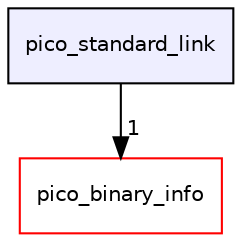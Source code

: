 digraph "pico_standard_link" {
  compound=true
  node [ fontsize="10", fontname="Helvetica"];
  edge [ labelfontsize="10", labelfontname="Helvetica"];
  dir_f984b8d793411a56b4e14d1508e49bdd [shape=box, label="pico_standard_link", style="filled", fillcolor="#eeeeff", pencolor="black", URL="dir_f984b8d793411a56b4e14d1508e49bdd.html"];
  dir_3dab16ea41ea245df7c2e3d74b6863f3 [shape=box label="pico_binary_info" fillcolor="white" style="filled" color="red" URL="dir_3dab16ea41ea245df7c2e3d74b6863f3.html"];
  dir_f984b8d793411a56b4e14d1508e49bdd->dir_3dab16ea41ea245df7c2e3d74b6863f3 [headlabel="1", labeldistance=1.5 headhref="dir_000045_000013.html"];
}
